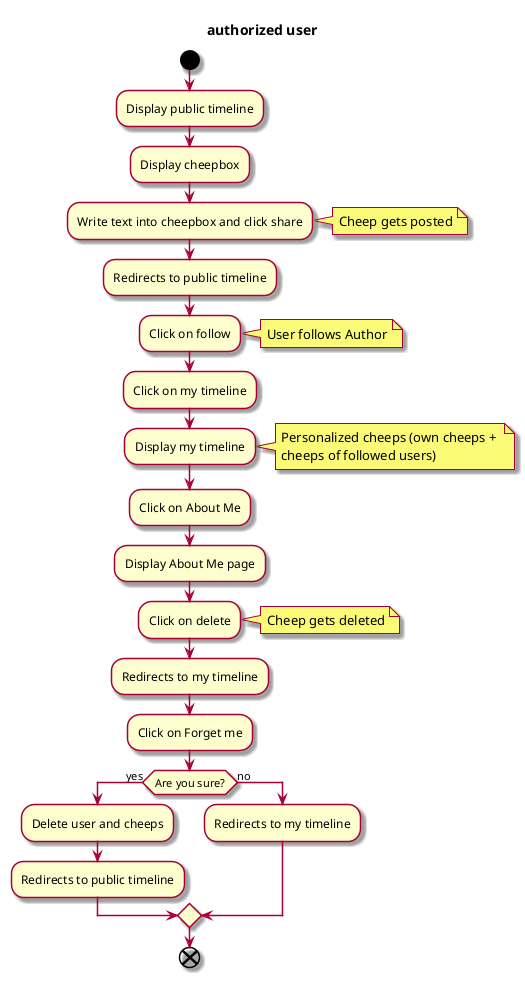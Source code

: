 @startuml
skin rose

title authorized user

start
:Display public timeline;
:Display cheepbox;
:Write text into cheepbox and click share; 
note right
    Cheep gets posted
end note
:Redirects to public timeline;
:Click on follow;
note right
    User follows Author
end note
:Click on my timeline;
:Display my timeline;
note right
    Personalized cheeps (own cheeps + 
    cheeps of followed users)
end note
:Click on About Me;
:Display About Me page;
:Click on delete; 
note right 
    Cheep gets deleted
end note
:Redirects to my timeline;
:Click on Forget me;
if (Are you sure?) then (yes)
    :Delete user and cheeps;
    :Redirects to public timeline;
else (no)
    :Redirects to my timeline;
endif
end
@enduml